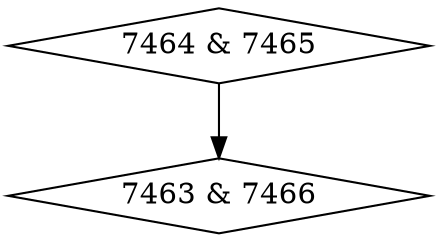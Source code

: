 digraph {
0 [label = "7463 & 7466", shape = diamond];
1 [label = "7464 & 7465", shape = diamond];
1->0;
}

